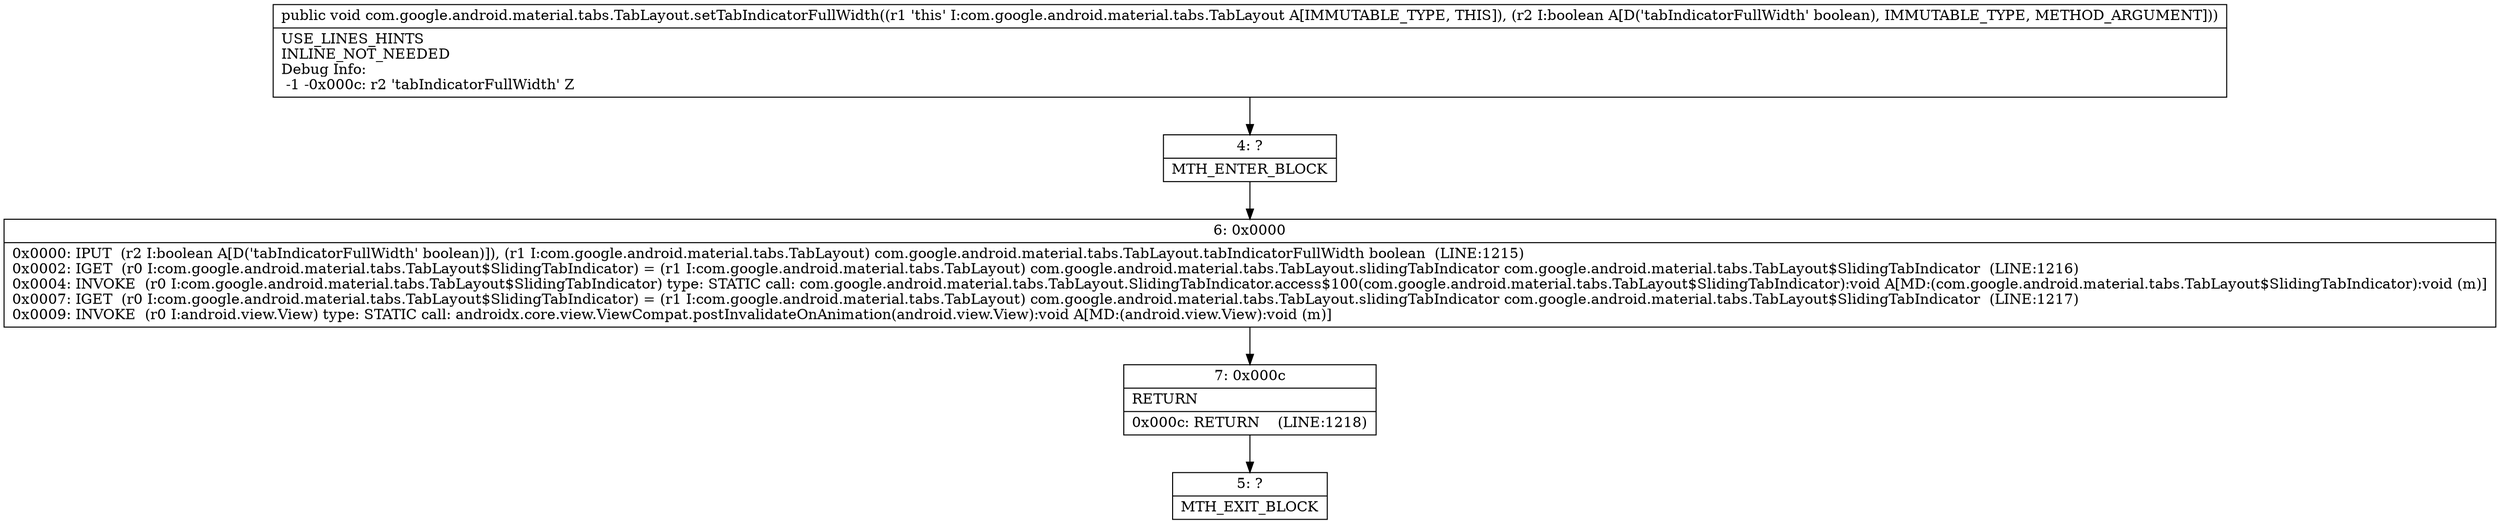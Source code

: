 digraph "CFG forcom.google.android.material.tabs.TabLayout.setTabIndicatorFullWidth(Z)V" {
Node_4 [shape=record,label="{4\:\ ?|MTH_ENTER_BLOCK\l}"];
Node_6 [shape=record,label="{6\:\ 0x0000|0x0000: IPUT  (r2 I:boolean A[D('tabIndicatorFullWidth' boolean)]), (r1 I:com.google.android.material.tabs.TabLayout) com.google.android.material.tabs.TabLayout.tabIndicatorFullWidth boolean  (LINE:1215)\l0x0002: IGET  (r0 I:com.google.android.material.tabs.TabLayout$SlidingTabIndicator) = (r1 I:com.google.android.material.tabs.TabLayout) com.google.android.material.tabs.TabLayout.slidingTabIndicator com.google.android.material.tabs.TabLayout$SlidingTabIndicator  (LINE:1216)\l0x0004: INVOKE  (r0 I:com.google.android.material.tabs.TabLayout$SlidingTabIndicator) type: STATIC call: com.google.android.material.tabs.TabLayout.SlidingTabIndicator.access$100(com.google.android.material.tabs.TabLayout$SlidingTabIndicator):void A[MD:(com.google.android.material.tabs.TabLayout$SlidingTabIndicator):void (m)]\l0x0007: IGET  (r0 I:com.google.android.material.tabs.TabLayout$SlidingTabIndicator) = (r1 I:com.google.android.material.tabs.TabLayout) com.google.android.material.tabs.TabLayout.slidingTabIndicator com.google.android.material.tabs.TabLayout$SlidingTabIndicator  (LINE:1217)\l0x0009: INVOKE  (r0 I:android.view.View) type: STATIC call: androidx.core.view.ViewCompat.postInvalidateOnAnimation(android.view.View):void A[MD:(android.view.View):void (m)]\l}"];
Node_7 [shape=record,label="{7\:\ 0x000c|RETURN\l|0x000c: RETURN    (LINE:1218)\l}"];
Node_5 [shape=record,label="{5\:\ ?|MTH_EXIT_BLOCK\l}"];
MethodNode[shape=record,label="{public void com.google.android.material.tabs.TabLayout.setTabIndicatorFullWidth((r1 'this' I:com.google.android.material.tabs.TabLayout A[IMMUTABLE_TYPE, THIS]), (r2 I:boolean A[D('tabIndicatorFullWidth' boolean), IMMUTABLE_TYPE, METHOD_ARGUMENT]))  | USE_LINES_HINTS\lINLINE_NOT_NEEDED\lDebug Info:\l  \-1 \-0x000c: r2 'tabIndicatorFullWidth' Z\l}"];
MethodNode -> Node_4;Node_4 -> Node_6;
Node_6 -> Node_7;
Node_7 -> Node_5;
}

